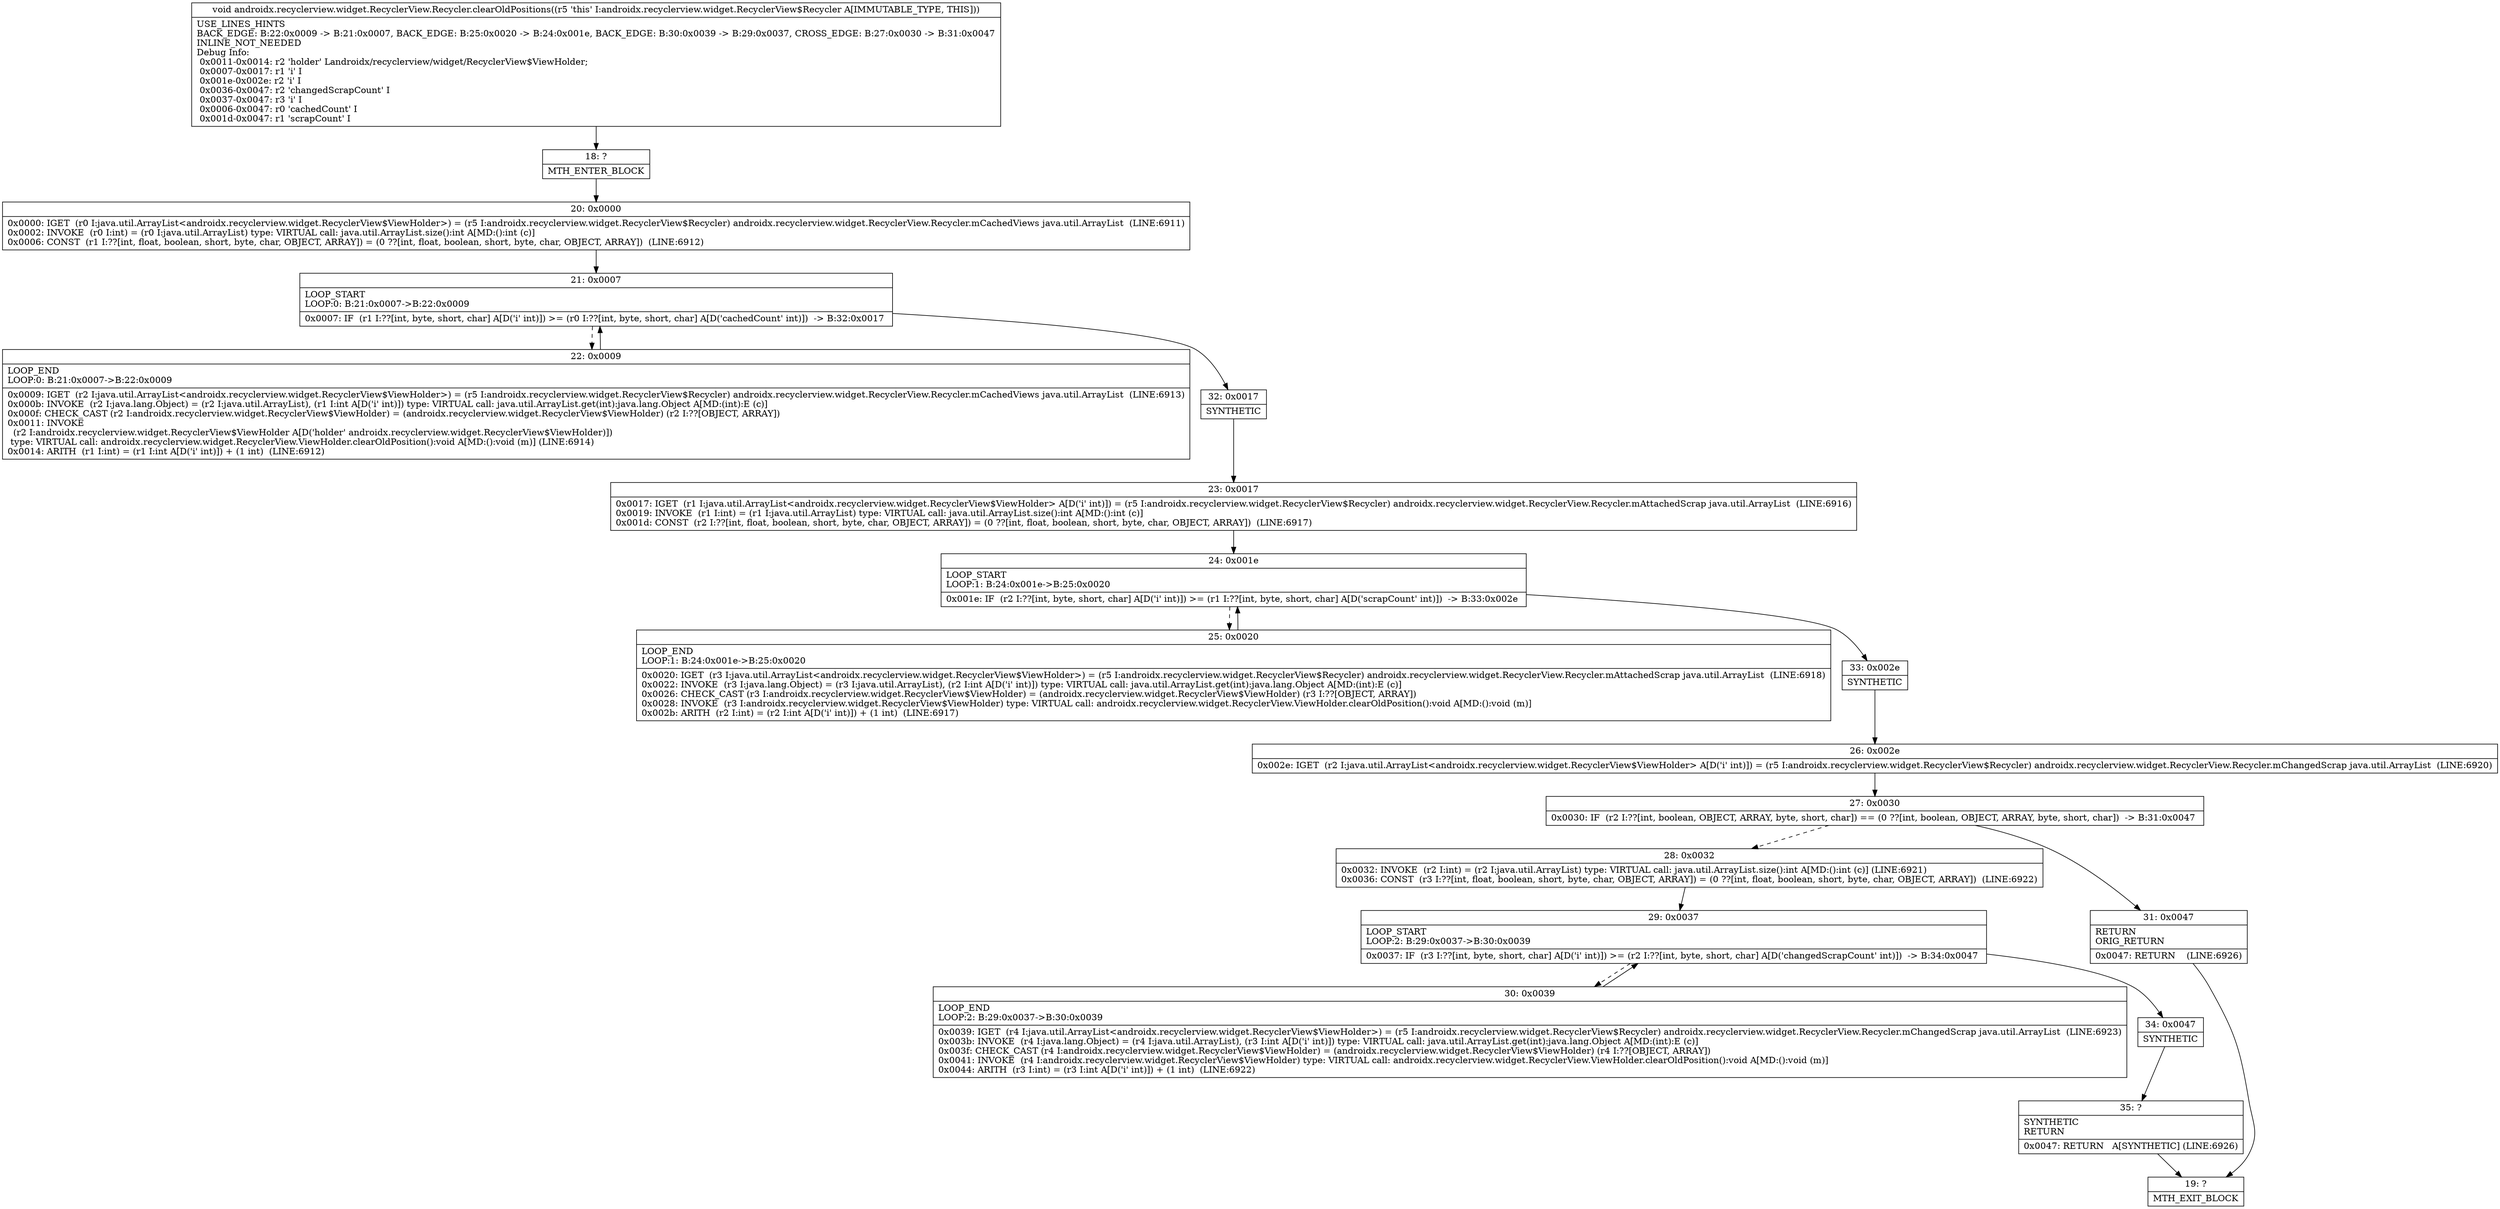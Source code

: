 digraph "CFG forandroidx.recyclerview.widget.RecyclerView.Recycler.clearOldPositions()V" {
Node_18 [shape=record,label="{18\:\ ?|MTH_ENTER_BLOCK\l}"];
Node_20 [shape=record,label="{20\:\ 0x0000|0x0000: IGET  (r0 I:java.util.ArrayList\<androidx.recyclerview.widget.RecyclerView$ViewHolder\>) = (r5 I:androidx.recyclerview.widget.RecyclerView$Recycler) androidx.recyclerview.widget.RecyclerView.Recycler.mCachedViews java.util.ArrayList  (LINE:6911)\l0x0002: INVOKE  (r0 I:int) = (r0 I:java.util.ArrayList) type: VIRTUAL call: java.util.ArrayList.size():int A[MD:():int (c)]\l0x0006: CONST  (r1 I:??[int, float, boolean, short, byte, char, OBJECT, ARRAY]) = (0 ??[int, float, boolean, short, byte, char, OBJECT, ARRAY])  (LINE:6912)\l}"];
Node_21 [shape=record,label="{21\:\ 0x0007|LOOP_START\lLOOP:0: B:21:0x0007\-\>B:22:0x0009\l|0x0007: IF  (r1 I:??[int, byte, short, char] A[D('i' int)]) \>= (r0 I:??[int, byte, short, char] A[D('cachedCount' int)])  \-\> B:32:0x0017 \l}"];
Node_22 [shape=record,label="{22\:\ 0x0009|LOOP_END\lLOOP:0: B:21:0x0007\-\>B:22:0x0009\l|0x0009: IGET  (r2 I:java.util.ArrayList\<androidx.recyclerview.widget.RecyclerView$ViewHolder\>) = (r5 I:androidx.recyclerview.widget.RecyclerView$Recycler) androidx.recyclerview.widget.RecyclerView.Recycler.mCachedViews java.util.ArrayList  (LINE:6913)\l0x000b: INVOKE  (r2 I:java.lang.Object) = (r2 I:java.util.ArrayList), (r1 I:int A[D('i' int)]) type: VIRTUAL call: java.util.ArrayList.get(int):java.lang.Object A[MD:(int):E (c)]\l0x000f: CHECK_CAST (r2 I:androidx.recyclerview.widget.RecyclerView$ViewHolder) = (androidx.recyclerview.widget.RecyclerView$ViewHolder) (r2 I:??[OBJECT, ARRAY]) \l0x0011: INVOKE  \l  (r2 I:androidx.recyclerview.widget.RecyclerView$ViewHolder A[D('holder' androidx.recyclerview.widget.RecyclerView$ViewHolder)])\l type: VIRTUAL call: androidx.recyclerview.widget.RecyclerView.ViewHolder.clearOldPosition():void A[MD:():void (m)] (LINE:6914)\l0x0014: ARITH  (r1 I:int) = (r1 I:int A[D('i' int)]) + (1 int)  (LINE:6912)\l}"];
Node_32 [shape=record,label="{32\:\ 0x0017|SYNTHETIC\l}"];
Node_23 [shape=record,label="{23\:\ 0x0017|0x0017: IGET  (r1 I:java.util.ArrayList\<androidx.recyclerview.widget.RecyclerView$ViewHolder\> A[D('i' int)]) = (r5 I:androidx.recyclerview.widget.RecyclerView$Recycler) androidx.recyclerview.widget.RecyclerView.Recycler.mAttachedScrap java.util.ArrayList  (LINE:6916)\l0x0019: INVOKE  (r1 I:int) = (r1 I:java.util.ArrayList) type: VIRTUAL call: java.util.ArrayList.size():int A[MD:():int (c)]\l0x001d: CONST  (r2 I:??[int, float, boolean, short, byte, char, OBJECT, ARRAY]) = (0 ??[int, float, boolean, short, byte, char, OBJECT, ARRAY])  (LINE:6917)\l}"];
Node_24 [shape=record,label="{24\:\ 0x001e|LOOP_START\lLOOP:1: B:24:0x001e\-\>B:25:0x0020\l|0x001e: IF  (r2 I:??[int, byte, short, char] A[D('i' int)]) \>= (r1 I:??[int, byte, short, char] A[D('scrapCount' int)])  \-\> B:33:0x002e \l}"];
Node_25 [shape=record,label="{25\:\ 0x0020|LOOP_END\lLOOP:1: B:24:0x001e\-\>B:25:0x0020\l|0x0020: IGET  (r3 I:java.util.ArrayList\<androidx.recyclerview.widget.RecyclerView$ViewHolder\>) = (r5 I:androidx.recyclerview.widget.RecyclerView$Recycler) androidx.recyclerview.widget.RecyclerView.Recycler.mAttachedScrap java.util.ArrayList  (LINE:6918)\l0x0022: INVOKE  (r3 I:java.lang.Object) = (r3 I:java.util.ArrayList), (r2 I:int A[D('i' int)]) type: VIRTUAL call: java.util.ArrayList.get(int):java.lang.Object A[MD:(int):E (c)]\l0x0026: CHECK_CAST (r3 I:androidx.recyclerview.widget.RecyclerView$ViewHolder) = (androidx.recyclerview.widget.RecyclerView$ViewHolder) (r3 I:??[OBJECT, ARRAY]) \l0x0028: INVOKE  (r3 I:androidx.recyclerview.widget.RecyclerView$ViewHolder) type: VIRTUAL call: androidx.recyclerview.widget.RecyclerView.ViewHolder.clearOldPosition():void A[MD:():void (m)]\l0x002b: ARITH  (r2 I:int) = (r2 I:int A[D('i' int)]) + (1 int)  (LINE:6917)\l}"];
Node_33 [shape=record,label="{33\:\ 0x002e|SYNTHETIC\l}"];
Node_26 [shape=record,label="{26\:\ 0x002e|0x002e: IGET  (r2 I:java.util.ArrayList\<androidx.recyclerview.widget.RecyclerView$ViewHolder\> A[D('i' int)]) = (r5 I:androidx.recyclerview.widget.RecyclerView$Recycler) androidx.recyclerview.widget.RecyclerView.Recycler.mChangedScrap java.util.ArrayList  (LINE:6920)\l}"];
Node_27 [shape=record,label="{27\:\ 0x0030|0x0030: IF  (r2 I:??[int, boolean, OBJECT, ARRAY, byte, short, char]) == (0 ??[int, boolean, OBJECT, ARRAY, byte, short, char])  \-\> B:31:0x0047 \l}"];
Node_28 [shape=record,label="{28\:\ 0x0032|0x0032: INVOKE  (r2 I:int) = (r2 I:java.util.ArrayList) type: VIRTUAL call: java.util.ArrayList.size():int A[MD:():int (c)] (LINE:6921)\l0x0036: CONST  (r3 I:??[int, float, boolean, short, byte, char, OBJECT, ARRAY]) = (0 ??[int, float, boolean, short, byte, char, OBJECT, ARRAY])  (LINE:6922)\l}"];
Node_29 [shape=record,label="{29\:\ 0x0037|LOOP_START\lLOOP:2: B:29:0x0037\-\>B:30:0x0039\l|0x0037: IF  (r3 I:??[int, byte, short, char] A[D('i' int)]) \>= (r2 I:??[int, byte, short, char] A[D('changedScrapCount' int)])  \-\> B:34:0x0047 \l}"];
Node_30 [shape=record,label="{30\:\ 0x0039|LOOP_END\lLOOP:2: B:29:0x0037\-\>B:30:0x0039\l|0x0039: IGET  (r4 I:java.util.ArrayList\<androidx.recyclerview.widget.RecyclerView$ViewHolder\>) = (r5 I:androidx.recyclerview.widget.RecyclerView$Recycler) androidx.recyclerview.widget.RecyclerView.Recycler.mChangedScrap java.util.ArrayList  (LINE:6923)\l0x003b: INVOKE  (r4 I:java.lang.Object) = (r4 I:java.util.ArrayList), (r3 I:int A[D('i' int)]) type: VIRTUAL call: java.util.ArrayList.get(int):java.lang.Object A[MD:(int):E (c)]\l0x003f: CHECK_CAST (r4 I:androidx.recyclerview.widget.RecyclerView$ViewHolder) = (androidx.recyclerview.widget.RecyclerView$ViewHolder) (r4 I:??[OBJECT, ARRAY]) \l0x0041: INVOKE  (r4 I:androidx.recyclerview.widget.RecyclerView$ViewHolder) type: VIRTUAL call: androidx.recyclerview.widget.RecyclerView.ViewHolder.clearOldPosition():void A[MD:():void (m)]\l0x0044: ARITH  (r3 I:int) = (r3 I:int A[D('i' int)]) + (1 int)  (LINE:6922)\l}"];
Node_34 [shape=record,label="{34\:\ 0x0047|SYNTHETIC\l}"];
Node_35 [shape=record,label="{35\:\ ?|SYNTHETIC\lRETURN\l|0x0047: RETURN   A[SYNTHETIC] (LINE:6926)\l}"];
Node_19 [shape=record,label="{19\:\ ?|MTH_EXIT_BLOCK\l}"];
Node_31 [shape=record,label="{31\:\ 0x0047|RETURN\lORIG_RETURN\l|0x0047: RETURN    (LINE:6926)\l}"];
MethodNode[shape=record,label="{void androidx.recyclerview.widget.RecyclerView.Recycler.clearOldPositions((r5 'this' I:androidx.recyclerview.widget.RecyclerView$Recycler A[IMMUTABLE_TYPE, THIS]))  | USE_LINES_HINTS\lBACK_EDGE: B:22:0x0009 \-\> B:21:0x0007, BACK_EDGE: B:25:0x0020 \-\> B:24:0x001e, BACK_EDGE: B:30:0x0039 \-\> B:29:0x0037, CROSS_EDGE: B:27:0x0030 \-\> B:31:0x0047\lINLINE_NOT_NEEDED\lDebug Info:\l  0x0011\-0x0014: r2 'holder' Landroidx\/recyclerview\/widget\/RecyclerView$ViewHolder;\l  0x0007\-0x0017: r1 'i' I\l  0x001e\-0x002e: r2 'i' I\l  0x0036\-0x0047: r2 'changedScrapCount' I\l  0x0037\-0x0047: r3 'i' I\l  0x0006\-0x0047: r0 'cachedCount' I\l  0x001d\-0x0047: r1 'scrapCount' I\l}"];
MethodNode -> Node_18;Node_18 -> Node_20;
Node_20 -> Node_21;
Node_21 -> Node_22[style=dashed];
Node_21 -> Node_32;
Node_22 -> Node_21;
Node_32 -> Node_23;
Node_23 -> Node_24;
Node_24 -> Node_25[style=dashed];
Node_24 -> Node_33;
Node_25 -> Node_24;
Node_33 -> Node_26;
Node_26 -> Node_27;
Node_27 -> Node_28[style=dashed];
Node_27 -> Node_31;
Node_28 -> Node_29;
Node_29 -> Node_30[style=dashed];
Node_29 -> Node_34;
Node_30 -> Node_29;
Node_34 -> Node_35;
Node_35 -> Node_19;
Node_31 -> Node_19;
}

